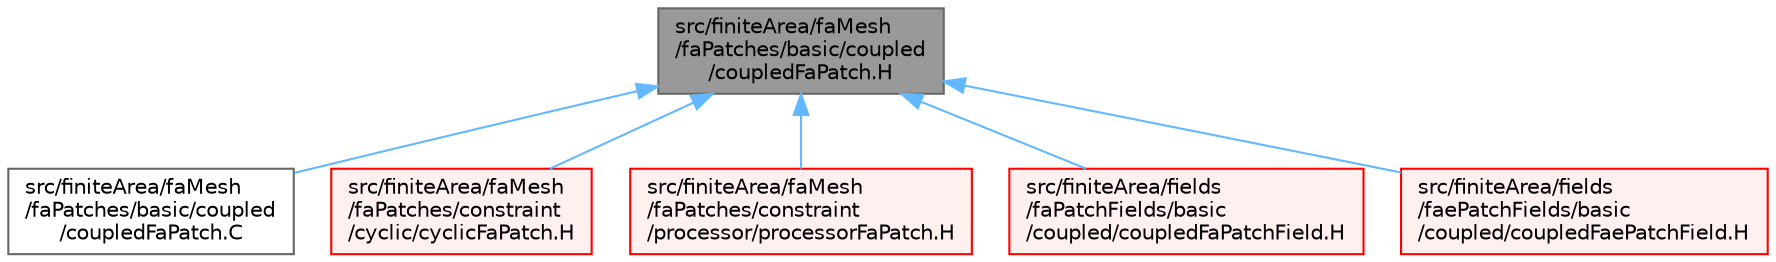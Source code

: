 digraph "src/finiteArea/faMesh/faPatches/basic/coupled/coupledFaPatch.H"
{
 // LATEX_PDF_SIZE
  bgcolor="transparent";
  edge [fontname=Helvetica,fontsize=10,labelfontname=Helvetica,labelfontsize=10];
  node [fontname=Helvetica,fontsize=10,shape=box,height=0.2,width=0.4];
  Node1 [id="Node000001",label="src/finiteArea/faMesh\l/faPatches/basic/coupled\l/coupledFaPatch.H",height=0.2,width=0.4,color="gray40", fillcolor="grey60", style="filled", fontcolor="black",tooltip=" "];
  Node1 -> Node2 [id="edge1_Node000001_Node000002",dir="back",color="steelblue1",style="solid",tooltip=" "];
  Node2 [id="Node000002",label="src/finiteArea/faMesh\l/faPatches/basic/coupled\l/coupledFaPatch.C",height=0.2,width=0.4,color="grey40", fillcolor="white", style="filled",URL="$coupledFaPatch_8C.html",tooltip=" "];
  Node1 -> Node3 [id="edge2_Node000001_Node000003",dir="back",color="steelblue1",style="solid",tooltip=" "];
  Node3 [id="Node000003",label="src/finiteArea/faMesh\l/faPatches/constraint\l/cyclic/cyclicFaPatch.H",height=0.2,width=0.4,color="red", fillcolor="#FFF0F0", style="filled",URL="$cyclicFaPatch_8H.html",tooltip=" "];
  Node1 -> Node14 [id="edge3_Node000001_Node000014",dir="back",color="steelblue1",style="solid",tooltip=" "];
  Node14 [id="Node000014",label="src/finiteArea/faMesh\l/faPatches/constraint\l/processor/processorFaPatch.H",height=0.2,width=0.4,color="red", fillcolor="#FFF0F0", style="filled",URL="$processorFaPatch_8H.html",tooltip=" "];
  Node1 -> Node48 [id="edge4_Node000001_Node000048",dir="back",color="steelblue1",style="solid",tooltip=" "];
  Node48 [id="Node000048",label="src/finiteArea/fields\l/faPatchFields/basic\l/coupled/coupledFaPatchField.H",height=0.2,width=0.4,color="red", fillcolor="#FFF0F0", style="filled",URL="$coupledFaPatchField_8H.html",tooltip=" "];
  Node1 -> Node54 [id="edge5_Node000001_Node000054",dir="back",color="steelblue1",style="solid",tooltip=" "];
  Node54 [id="Node000054",label="src/finiteArea/fields\l/faePatchFields/basic\l/coupled/coupledFaePatchField.H",height=0.2,width=0.4,color="red", fillcolor="#FFF0F0", style="filled",URL="$coupledFaePatchField_8H.html",tooltip=" "];
}
